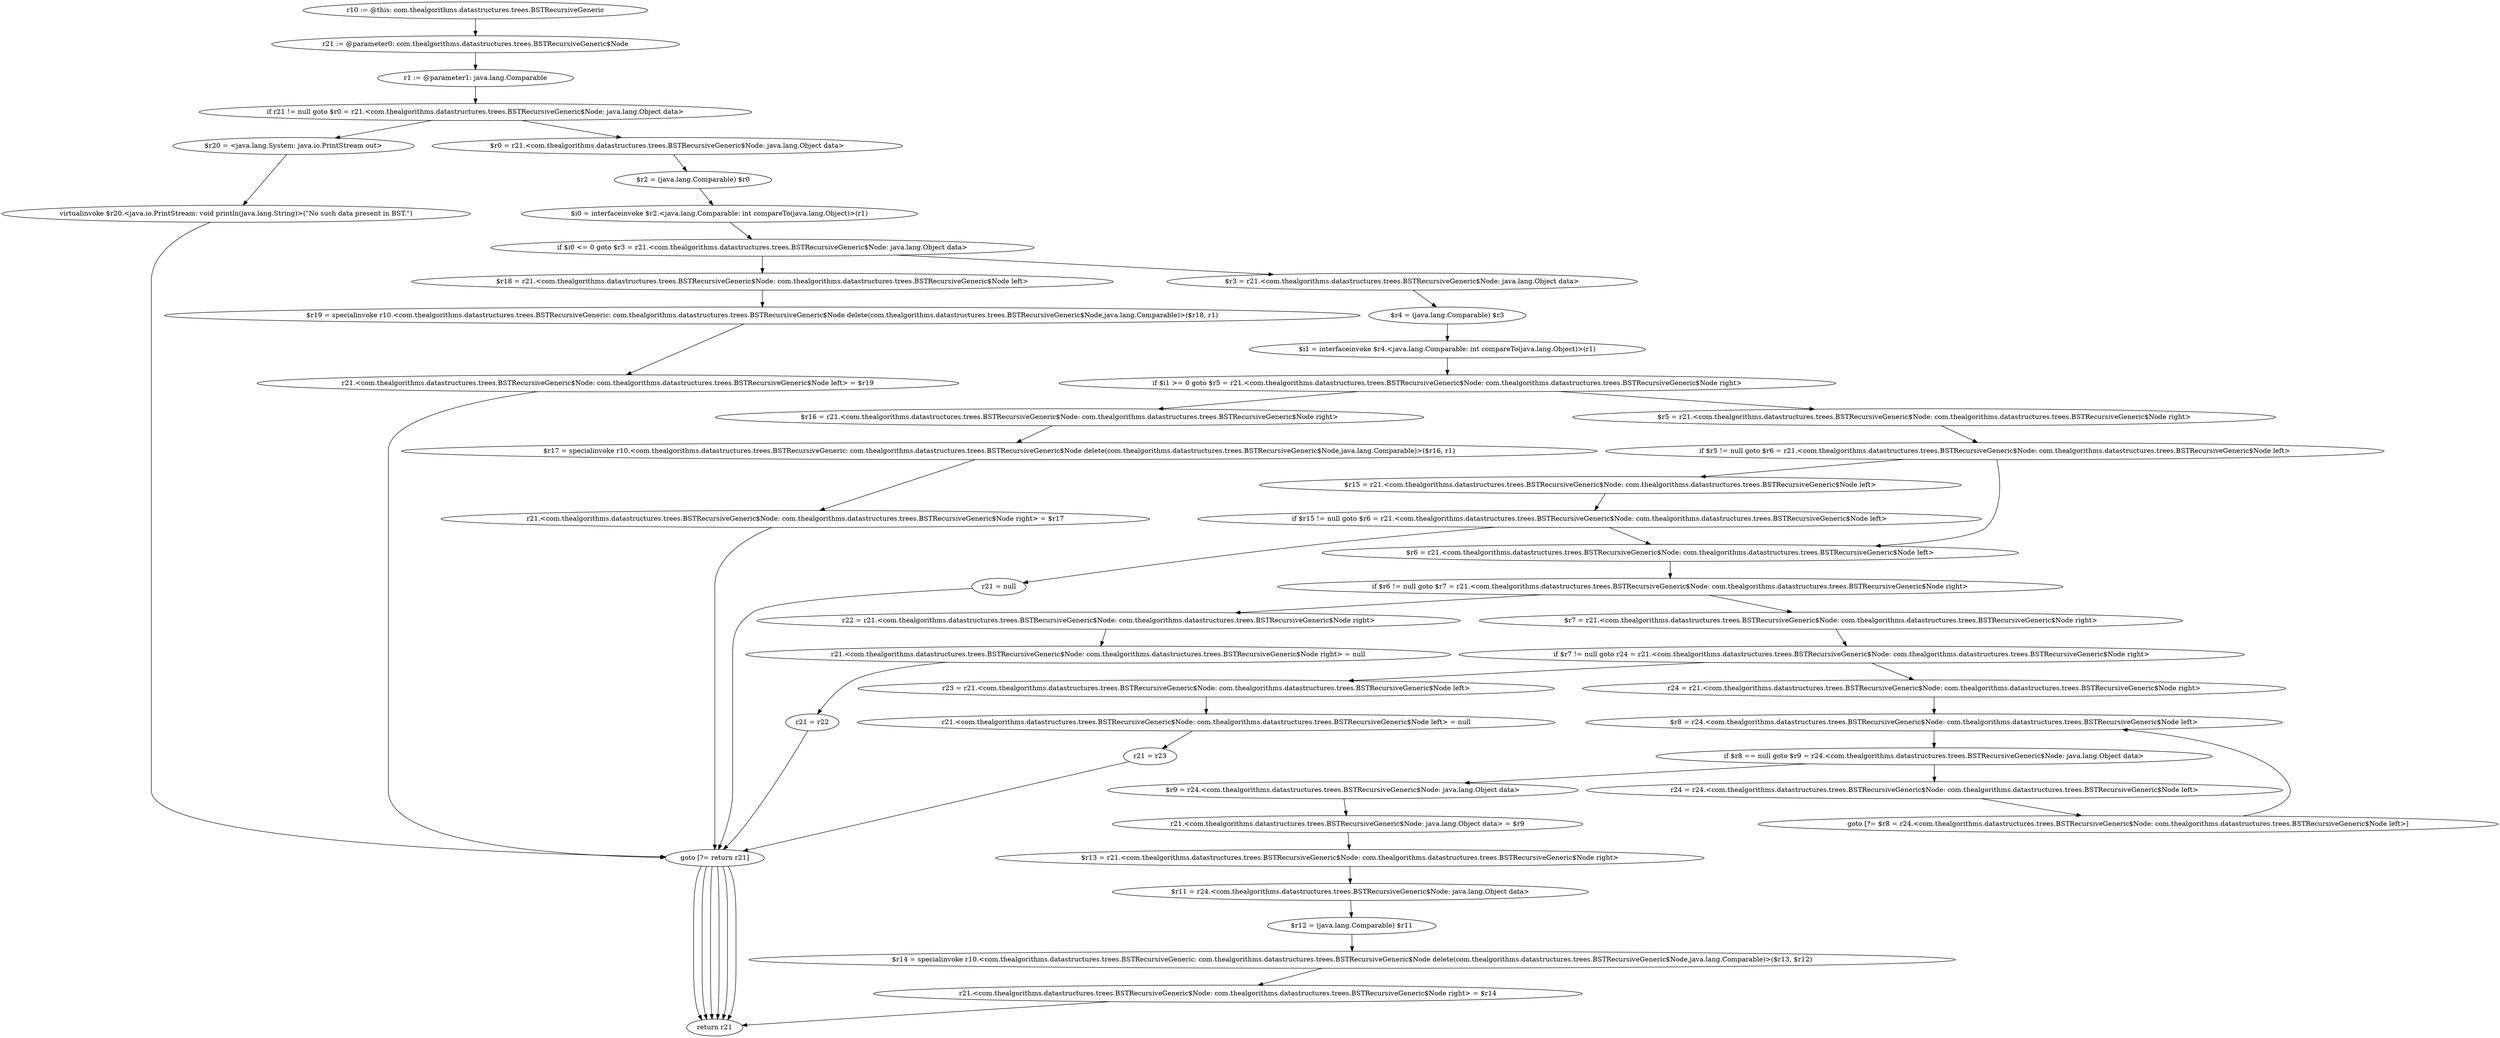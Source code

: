digraph "unitGraph" {
    "r10 := @this: com.thealgorithms.datastructures.trees.BSTRecursiveGeneric"
    "r21 := @parameter0: com.thealgorithms.datastructures.trees.BSTRecursiveGeneric$Node"
    "r1 := @parameter1: java.lang.Comparable"
    "if r21 != null goto $r0 = r21.<com.thealgorithms.datastructures.trees.BSTRecursiveGeneric$Node: java.lang.Object data>"
    "$r20 = <java.lang.System: java.io.PrintStream out>"
    "virtualinvoke $r20.<java.io.PrintStream: void println(java.lang.String)>(\"No such data present in BST.\")"
    "goto [?= return r21]"
    "$r0 = r21.<com.thealgorithms.datastructures.trees.BSTRecursiveGeneric$Node: java.lang.Object data>"
    "$r2 = (java.lang.Comparable) $r0"
    "$i0 = interfaceinvoke $r2.<java.lang.Comparable: int compareTo(java.lang.Object)>(r1)"
    "if $i0 <= 0 goto $r3 = r21.<com.thealgorithms.datastructures.trees.BSTRecursiveGeneric$Node: java.lang.Object data>"
    "$r18 = r21.<com.thealgorithms.datastructures.trees.BSTRecursiveGeneric$Node: com.thealgorithms.datastructures.trees.BSTRecursiveGeneric$Node left>"
    "$r19 = specialinvoke r10.<com.thealgorithms.datastructures.trees.BSTRecursiveGeneric: com.thealgorithms.datastructures.trees.BSTRecursiveGeneric$Node delete(com.thealgorithms.datastructures.trees.BSTRecursiveGeneric$Node,java.lang.Comparable)>($r18, r1)"
    "r21.<com.thealgorithms.datastructures.trees.BSTRecursiveGeneric$Node: com.thealgorithms.datastructures.trees.BSTRecursiveGeneric$Node left> = $r19"
    "$r3 = r21.<com.thealgorithms.datastructures.trees.BSTRecursiveGeneric$Node: java.lang.Object data>"
    "$r4 = (java.lang.Comparable) $r3"
    "$i1 = interfaceinvoke $r4.<java.lang.Comparable: int compareTo(java.lang.Object)>(r1)"
    "if $i1 >= 0 goto $r5 = r21.<com.thealgorithms.datastructures.trees.BSTRecursiveGeneric$Node: com.thealgorithms.datastructures.trees.BSTRecursiveGeneric$Node right>"
    "$r16 = r21.<com.thealgorithms.datastructures.trees.BSTRecursiveGeneric$Node: com.thealgorithms.datastructures.trees.BSTRecursiveGeneric$Node right>"
    "$r17 = specialinvoke r10.<com.thealgorithms.datastructures.trees.BSTRecursiveGeneric: com.thealgorithms.datastructures.trees.BSTRecursiveGeneric$Node delete(com.thealgorithms.datastructures.trees.BSTRecursiveGeneric$Node,java.lang.Comparable)>($r16, r1)"
    "r21.<com.thealgorithms.datastructures.trees.BSTRecursiveGeneric$Node: com.thealgorithms.datastructures.trees.BSTRecursiveGeneric$Node right> = $r17"
    "$r5 = r21.<com.thealgorithms.datastructures.trees.BSTRecursiveGeneric$Node: com.thealgorithms.datastructures.trees.BSTRecursiveGeneric$Node right>"
    "if $r5 != null goto $r6 = r21.<com.thealgorithms.datastructures.trees.BSTRecursiveGeneric$Node: com.thealgorithms.datastructures.trees.BSTRecursiveGeneric$Node left>"
    "$r15 = r21.<com.thealgorithms.datastructures.trees.BSTRecursiveGeneric$Node: com.thealgorithms.datastructures.trees.BSTRecursiveGeneric$Node left>"
    "if $r15 != null goto $r6 = r21.<com.thealgorithms.datastructures.trees.BSTRecursiveGeneric$Node: com.thealgorithms.datastructures.trees.BSTRecursiveGeneric$Node left>"
    "r21 = null"
    "$r6 = r21.<com.thealgorithms.datastructures.trees.BSTRecursiveGeneric$Node: com.thealgorithms.datastructures.trees.BSTRecursiveGeneric$Node left>"
    "if $r6 != null goto $r7 = r21.<com.thealgorithms.datastructures.trees.BSTRecursiveGeneric$Node: com.thealgorithms.datastructures.trees.BSTRecursiveGeneric$Node right>"
    "r22 = r21.<com.thealgorithms.datastructures.trees.BSTRecursiveGeneric$Node: com.thealgorithms.datastructures.trees.BSTRecursiveGeneric$Node right>"
    "r21.<com.thealgorithms.datastructures.trees.BSTRecursiveGeneric$Node: com.thealgorithms.datastructures.trees.BSTRecursiveGeneric$Node right> = null"
    "r21 = r22"
    "$r7 = r21.<com.thealgorithms.datastructures.trees.BSTRecursiveGeneric$Node: com.thealgorithms.datastructures.trees.BSTRecursiveGeneric$Node right>"
    "if $r7 != null goto r24 = r21.<com.thealgorithms.datastructures.trees.BSTRecursiveGeneric$Node: com.thealgorithms.datastructures.trees.BSTRecursiveGeneric$Node right>"
    "r23 = r21.<com.thealgorithms.datastructures.trees.BSTRecursiveGeneric$Node: com.thealgorithms.datastructures.trees.BSTRecursiveGeneric$Node left>"
    "r21.<com.thealgorithms.datastructures.trees.BSTRecursiveGeneric$Node: com.thealgorithms.datastructures.trees.BSTRecursiveGeneric$Node left> = null"
    "r21 = r23"
    "r24 = r21.<com.thealgorithms.datastructures.trees.BSTRecursiveGeneric$Node: com.thealgorithms.datastructures.trees.BSTRecursiveGeneric$Node right>"
    "$r8 = r24.<com.thealgorithms.datastructures.trees.BSTRecursiveGeneric$Node: com.thealgorithms.datastructures.trees.BSTRecursiveGeneric$Node left>"
    "if $r8 == null goto $r9 = r24.<com.thealgorithms.datastructures.trees.BSTRecursiveGeneric$Node: java.lang.Object data>"
    "r24 = r24.<com.thealgorithms.datastructures.trees.BSTRecursiveGeneric$Node: com.thealgorithms.datastructures.trees.BSTRecursiveGeneric$Node left>"
    "goto [?= $r8 = r24.<com.thealgorithms.datastructures.trees.BSTRecursiveGeneric$Node: com.thealgorithms.datastructures.trees.BSTRecursiveGeneric$Node left>]"
    "$r9 = r24.<com.thealgorithms.datastructures.trees.BSTRecursiveGeneric$Node: java.lang.Object data>"
    "r21.<com.thealgorithms.datastructures.trees.BSTRecursiveGeneric$Node: java.lang.Object data> = $r9"
    "$r13 = r21.<com.thealgorithms.datastructures.trees.BSTRecursiveGeneric$Node: com.thealgorithms.datastructures.trees.BSTRecursiveGeneric$Node right>"
    "$r11 = r24.<com.thealgorithms.datastructures.trees.BSTRecursiveGeneric$Node: java.lang.Object data>"
    "$r12 = (java.lang.Comparable) $r11"
    "$r14 = specialinvoke r10.<com.thealgorithms.datastructures.trees.BSTRecursiveGeneric: com.thealgorithms.datastructures.trees.BSTRecursiveGeneric$Node delete(com.thealgorithms.datastructures.trees.BSTRecursiveGeneric$Node,java.lang.Comparable)>($r13, $r12)"
    "r21.<com.thealgorithms.datastructures.trees.BSTRecursiveGeneric$Node: com.thealgorithms.datastructures.trees.BSTRecursiveGeneric$Node right> = $r14"
    "return r21"
    "r10 := @this: com.thealgorithms.datastructures.trees.BSTRecursiveGeneric"->"r21 := @parameter0: com.thealgorithms.datastructures.trees.BSTRecursiveGeneric$Node";
    "r21 := @parameter0: com.thealgorithms.datastructures.trees.BSTRecursiveGeneric$Node"->"r1 := @parameter1: java.lang.Comparable";
    "r1 := @parameter1: java.lang.Comparable"->"if r21 != null goto $r0 = r21.<com.thealgorithms.datastructures.trees.BSTRecursiveGeneric$Node: java.lang.Object data>";
    "if r21 != null goto $r0 = r21.<com.thealgorithms.datastructures.trees.BSTRecursiveGeneric$Node: java.lang.Object data>"->"$r20 = <java.lang.System: java.io.PrintStream out>";
    "if r21 != null goto $r0 = r21.<com.thealgorithms.datastructures.trees.BSTRecursiveGeneric$Node: java.lang.Object data>"->"$r0 = r21.<com.thealgorithms.datastructures.trees.BSTRecursiveGeneric$Node: java.lang.Object data>";
    "$r20 = <java.lang.System: java.io.PrintStream out>"->"virtualinvoke $r20.<java.io.PrintStream: void println(java.lang.String)>(\"No such data present in BST.\")";
    "virtualinvoke $r20.<java.io.PrintStream: void println(java.lang.String)>(\"No such data present in BST.\")"->"goto [?= return r21]";
    "goto [?= return r21]"->"return r21";
    "$r0 = r21.<com.thealgorithms.datastructures.trees.BSTRecursiveGeneric$Node: java.lang.Object data>"->"$r2 = (java.lang.Comparable) $r0";
    "$r2 = (java.lang.Comparable) $r0"->"$i0 = interfaceinvoke $r2.<java.lang.Comparable: int compareTo(java.lang.Object)>(r1)";
    "$i0 = interfaceinvoke $r2.<java.lang.Comparable: int compareTo(java.lang.Object)>(r1)"->"if $i0 <= 0 goto $r3 = r21.<com.thealgorithms.datastructures.trees.BSTRecursiveGeneric$Node: java.lang.Object data>";
    "if $i0 <= 0 goto $r3 = r21.<com.thealgorithms.datastructures.trees.BSTRecursiveGeneric$Node: java.lang.Object data>"->"$r18 = r21.<com.thealgorithms.datastructures.trees.BSTRecursiveGeneric$Node: com.thealgorithms.datastructures.trees.BSTRecursiveGeneric$Node left>";
    "if $i0 <= 0 goto $r3 = r21.<com.thealgorithms.datastructures.trees.BSTRecursiveGeneric$Node: java.lang.Object data>"->"$r3 = r21.<com.thealgorithms.datastructures.trees.BSTRecursiveGeneric$Node: java.lang.Object data>";
    "$r18 = r21.<com.thealgorithms.datastructures.trees.BSTRecursiveGeneric$Node: com.thealgorithms.datastructures.trees.BSTRecursiveGeneric$Node left>"->"$r19 = specialinvoke r10.<com.thealgorithms.datastructures.trees.BSTRecursiveGeneric: com.thealgorithms.datastructures.trees.BSTRecursiveGeneric$Node delete(com.thealgorithms.datastructures.trees.BSTRecursiveGeneric$Node,java.lang.Comparable)>($r18, r1)";
    "$r19 = specialinvoke r10.<com.thealgorithms.datastructures.trees.BSTRecursiveGeneric: com.thealgorithms.datastructures.trees.BSTRecursiveGeneric$Node delete(com.thealgorithms.datastructures.trees.BSTRecursiveGeneric$Node,java.lang.Comparable)>($r18, r1)"->"r21.<com.thealgorithms.datastructures.trees.BSTRecursiveGeneric$Node: com.thealgorithms.datastructures.trees.BSTRecursiveGeneric$Node left> = $r19";
    "r21.<com.thealgorithms.datastructures.trees.BSTRecursiveGeneric$Node: com.thealgorithms.datastructures.trees.BSTRecursiveGeneric$Node left> = $r19"->"goto [?= return r21]";
    "goto [?= return r21]"->"return r21";
    "$r3 = r21.<com.thealgorithms.datastructures.trees.BSTRecursiveGeneric$Node: java.lang.Object data>"->"$r4 = (java.lang.Comparable) $r3";
    "$r4 = (java.lang.Comparable) $r3"->"$i1 = interfaceinvoke $r4.<java.lang.Comparable: int compareTo(java.lang.Object)>(r1)";
    "$i1 = interfaceinvoke $r4.<java.lang.Comparable: int compareTo(java.lang.Object)>(r1)"->"if $i1 >= 0 goto $r5 = r21.<com.thealgorithms.datastructures.trees.BSTRecursiveGeneric$Node: com.thealgorithms.datastructures.trees.BSTRecursiveGeneric$Node right>";
    "if $i1 >= 0 goto $r5 = r21.<com.thealgorithms.datastructures.trees.BSTRecursiveGeneric$Node: com.thealgorithms.datastructures.trees.BSTRecursiveGeneric$Node right>"->"$r16 = r21.<com.thealgorithms.datastructures.trees.BSTRecursiveGeneric$Node: com.thealgorithms.datastructures.trees.BSTRecursiveGeneric$Node right>";
    "if $i1 >= 0 goto $r5 = r21.<com.thealgorithms.datastructures.trees.BSTRecursiveGeneric$Node: com.thealgorithms.datastructures.trees.BSTRecursiveGeneric$Node right>"->"$r5 = r21.<com.thealgorithms.datastructures.trees.BSTRecursiveGeneric$Node: com.thealgorithms.datastructures.trees.BSTRecursiveGeneric$Node right>";
    "$r16 = r21.<com.thealgorithms.datastructures.trees.BSTRecursiveGeneric$Node: com.thealgorithms.datastructures.trees.BSTRecursiveGeneric$Node right>"->"$r17 = specialinvoke r10.<com.thealgorithms.datastructures.trees.BSTRecursiveGeneric: com.thealgorithms.datastructures.trees.BSTRecursiveGeneric$Node delete(com.thealgorithms.datastructures.trees.BSTRecursiveGeneric$Node,java.lang.Comparable)>($r16, r1)";
    "$r17 = specialinvoke r10.<com.thealgorithms.datastructures.trees.BSTRecursiveGeneric: com.thealgorithms.datastructures.trees.BSTRecursiveGeneric$Node delete(com.thealgorithms.datastructures.trees.BSTRecursiveGeneric$Node,java.lang.Comparable)>($r16, r1)"->"r21.<com.thealgorithms.datastructures.trees.BSTRecursiveGeneric$Node: com.thealgorithms.datastructures.trees.BSTRecursiveGeneric$Node right> = $r17";
    "r21.<com.thealgorithms.datastructures.trees.BSTRecursiveGeneric$Node: com.thealgorithms.datastructures.trees.BSTRecursiveGeneric$Node right> = $r17"->"goto [?= return r21]";
    "goto [?= return r21]"->"return r21";
    "$r5 = r21.<com.thealgorithms.datastructures.trees.BSTRecursiveGeneric$Node: com.thealgorithms.datastructures.trees.BSTRecursiveGeneric$Node right>"->"if $r5 != null goto $r6 = r21.<com.thealgorithms.datastructures.trees.BSTRecursiveGeneric$Node: com.thealgorithms.datastructures.trees.BSTRecursiveGeneric$Node left>";
    "if $r5 != null goto $r6 = r21.<com.thealgorithms.datastructures.trees.BSTRecursiveGeneric$Node: com.thealgorithms.datastructures.trees.BSTRecursiveGeneric$Node left>"->"$r15 = r21.<com.thealgorithms.datastructures.trees.BSTRecursiveGeneric$Node: com.thealgorithms.datastructures.trees.BSTRecursiveGeneric$Node left>";
    "if $r5 != null goto $r6 = r21.<com.thealgorithms.datastructures.trees.BSTRecursiveGeneric$Node: com.thealgorithms.datastructures.trees.BSTRecursiveGeneric$Node left>"->"$r6 = r21.<com.thealgorithms.datastructures.trees.BSTRecursiveGeneric$Node: com.thealgorithms.datastructures.trees.BSTRecursiveGeneric$Node left>";
    "$r15 = r21.<com.thealgorithms.datastructures.trees.BSTRecursiveGeneric$Node: com.thealgorithms.datastructures.trees.BSTRecursiveGeneric$Node left>"->"if $r15 != null goto $r6 = r21.<com.thealgorithms.datastructures.trees.BSTRecursiveGeneric$Node: com.thealgorithms.datastructures.trees.BSTRecursiveGeneric$Node left>";
    "if $r15 != null goto $r6 = r21.<com.thealgorithms.datastructures.trees.BSTRecursiveGeneric$Node: com.thealgorithms.datastructures.trees.BSTRecursiveGeneric$Node left>"->"r21 = null";
    "if $r15 != null goto $r6 = r21.<com.thealgorithms.datastructures.trees.BSTRecursiveGeneric$Node: com.thealgorithms.datastructures.trees.BSTRecursiveGeneric$Node left>"->"$r6 = r21.<com.thealgorithms.datastructures.trees.BSTRecursiveGeneric$Node: com.thealgorithms.datastructures.trees.BSTRecursiveGeneric$Node left>";
    "r21 = null"->"goto [?= return r21]";
    "goto [?= return r21]"->"return r21";
    "$r6 = r21.<com.thealgorithms.datastructures.trees.BSTRecursiveGeneric$Node: com.thealgorithms.datastructures.trees.BSTRecursiveGeneric$Node left>"->"if $r6 != null goto $r7 = r21.<com.thealgorithms.datastructures.trees.BSTRecursiveGeneric$Node: com.thealgorithms.datastructures.trees.BSTRecursiveGeneric$Node right>";
    "if $r6 != null goto $r7 = r21.<com.thealgorithms.datastructures.trees.BSTRecursiveGeneric$Node: com.thealgorithms.datastructures.trees.BSTRecursiveGeneric$Node right>"->"r22 = r21.<com.thealgorithms.datastructures.trees.BSTRecursiveGeneric$Node: com.thealgorithms.datastructures.trees.BSTRecursiveGeneric$Node right>";
    "if $r6 != null goto $r7 = r21.<com.thealgorithms.datastructures.trees.BSTRecursiveGeneric$Node: com.thealgorithms.datastructures.trees.BSTRecursiveGeneric$Node right>"->"$r7 = r21.<com.thealgorithms.datastructures.trees.BSTRecursiveGeneric$Node: com.thealgorithms.datastructures.trees.BSTRecursiveGeneric$Node right>";
    "r22 = r21.<com.thealgorithms.datastructures.trees.BSTRecursiveGeneric$Node: com.thealgorithms.datastructures.trees.BSTRecursiveGeneric$Node right>"->"r21.<com.thealgorithms.datastructures.trees.BSTRecursiveGeneric$Node: com.thealgorithms.datastructures.trees.BSTRecursiveGeneric$Node right> = null";
    "r21.<com.thealgorithms.datastructures.trees.BSTRecursiveGeneric$Node: com.thealgorithms.datastructures.trees.BSTRecursiveGeneric$Node right> = null"->"r21 = r22";
    "r21 = r22"->"goto [?= return r21]";
    "goto [?= return r21]"->"return r21";
    "$r7 = r21.<com.thealgorithms.datastructures.trees.BSTRecursiveGeneric$Node: com.thealgorithms.datastructures.trees.BSTRecursiveGeneric$Node right>"->"if $r7 != null goto r24 = r21.<com.thealgorithms.datastructures.trees.BSTRecursiveGeneric$Node: com.thealgorithms.datastructures.trees.BSTRecursiveGeneric$Node right>";
    "if $r7 != null goto r24 = r21.<com.thealgorithms.datastructures.trees.BSTRecursiveGeneric$Node: com.thealgorithms.datastructures.trees.BSTRecursiveGeneric$Node right>"->"r23 = r21.<com.thealgorithms.datastructures.trees.BSTRecursiveGeneric$Node: com.thealgorithms.datastructures.trees.BSTRecursiveGeneric$Node left>";
    "if $r7 != null goto r24 = r21.<com.thealgorithms.datastructures.trees.BSTRecursiveGeneric$Node: com.thealgorithms.datastructures.trees.BSTRecursiveGeneric$Node right>"->"r24 = r21.<com.thealgorithms.datastructures.trees.BSTRecursiveGeneric$Node: com.thealgorithms.datastructures.trees.BSTRecursiveGeneric$Node right>";
    "r23 = r21.<com.thealgorithms.datastructures.trees.BSTRecursiveGeneric$Node: com.thealgorithms.datastructures.trees.BSTRecursiveGeneric$Node left>"->"r21.<com.thealgorithms.datastructures.trees.BSTRecursiveGeneric$Node: com.thealgorithms.datastructures.trees.BSTRecursiveGeneric$Node left> = null";
    "r21.<com.thealgorithms.datastructures.trees.BSTRecursiveGeneric$Node: com.thealgorithms.datastructures.trees.BSTRecursiveGeneric$Node left> = null"->"r21 = r23";
    "r21 = r23"->"goto [?= return r21]";
    "goto [?= return r21]"->"return r21";
    "r24 = r21.<com.thealgorithms.datastructures.trees.BSTRecursiveGeneric$Node: com.thealgorithms.datastructures.trees.BSTRecursiveGeneric$Node right>"->"$r8 = r24.<com.thealgorithms.datastructures.trees.BSTRecursiveGeneric$Node: com.thealgorithms.datastructures.trees.BSTRecursiveGeneric$Node left>";
    "$r8 = r24.<com.thealgorithms.datastructures.trees.BSTRecursiveGeneric$Node: com.thealgorithms.datastructures.trees.BSTRecursiveGeneric$Node left>"->"if $r8 == null goto $r9 = r24.<com.thealgorithms.datastructures.trees.BSTRecursiveGeneric$Node: java.lang.Object data>";
    "if $r8 == null goto $r9 = r24.<com.thealgorithms.datastructures.trees.BSTRecursiveGeneric$Node: java.lang.Object data>"->"r24 = r24.<com.thealgorithms.datastructures.trees.BSTRecursiveGeneric$Node: com.thealgorithms.datastructures.trees.BSTRecursiveGeneric$Node left>";
    "if $r8 == null goto $r9 = r24.<com.thealgorithms.datastructures.trees.BSTRecursiveGeneric$Node: java.lang.Object data>"->"$r9 = r24.<com.thealgorithms.datastructures.trees.BSTRecursiveGeneric$Node: java.lang.Object data>";
    "r24 = r24.<com.thealgorithms.datastructures.trees.BSTRecursiveGeneric$Node: com.thealgorithms.datastructures.trees.BSTRecursiveGeneric$Node left>"->"goto [?= $r8 = r24.<com.thealgorithms.datastructures.trees.BSTRecursiveGeneric$Node: com.thealgorithms.datastructures.trees.BSTRecursiveGeneric$Node left>]";
    "goto [?= $r8 = r24.<com.thealgorithms.datastructures.trees.BSTRecursiveGeneric$Node: com.thealgorithms.datastructures.trees.BSTRecursiveGeneric$Node left>]"->"$r8 = r24.<com.thealgorithms.datastructures.trees.BSTRecursiveGeneric$Node: com.thealgorithms.datastructures.trees.BSTRecursiveGeneric$Node left>";
    "$r9 = r24.<com.thealgorithms.datastructures.trees.BSTRecursiveGeneric$Node: java.lang.Object data>"->"r21.<com.thealgorithms.datastructures.trees.BSTRecursiveGeneric$Node: java.lang.Object data> = $r9";
    "r21.<com.thealgorithms.datastructures.trees.BSTRecursiveGeneric$Node: java.lang.Object data> = $r9"->"$r13 = r21.<com.thealgorithms.datastructures.trees.BSTRecursiveGeneric$Node: com.thealgorithms.datastructures.trees.BSTRecursiveGeneric$Node right>";
    "$r13 = r21.<com.thealgorithms.datastructures.trees.BSTRecursiveGeneric$Node: com.thealgorithms.datastructures.trees.BSTRecursiveGeneric$Node right>"->"$r11 = r24.<com.thealgorithms.datastructures.trees.BSTRecursiveGeneric$Node: java.lang.Object data>";
    "$r11 = r24.<com.thealgorithms.datastructures.trees.BSTRecursiveGeneric$Node: java.lang.Object data>"->"$r12 = (java.lang.Comparable) $r11";
    "$r12 = (java.lang.Comparable) $r11"->"$r14 = specialinvoke r10.<com.thealgorithms.datastructures.trees.BSTRecursiveGeneric: com.thealgorithms.datastructures.trees.BSTRecursiveGeneric$Node delete(com.thealgorithms.datastructures.trees.BSTRecursiveGeneric$Node,java.lang.Comparable)>($r13, $r12)";
    "$r14 = specialinvoke r10.<com.thealgorithms.datastructures.trees.BSTRecursiveGeneric: com.thealgorithms.datastructures.trees.BSTRecursiveGeneric$Node delete(com.thealgorithms.datastructures.trees.BSTRecursiveGeneric$Node,java.lang.Comparable)>($r13, $r12)"->"r21.<com.thealgorithms.datastructures.trees.BSTRecursiveGeneric$Node: com.thealgorithms.datastructures.trees.BSTRecursiveGeneric$Node right> = $r14";
    "r21.<com.thealgorithms.datastructures.trees.BSTRecursiveGeneric$Node: com.thealgorithms.datastructures.trees.BSTRecursiveGeneric$Node right> = $r14"->"return r21";
}
